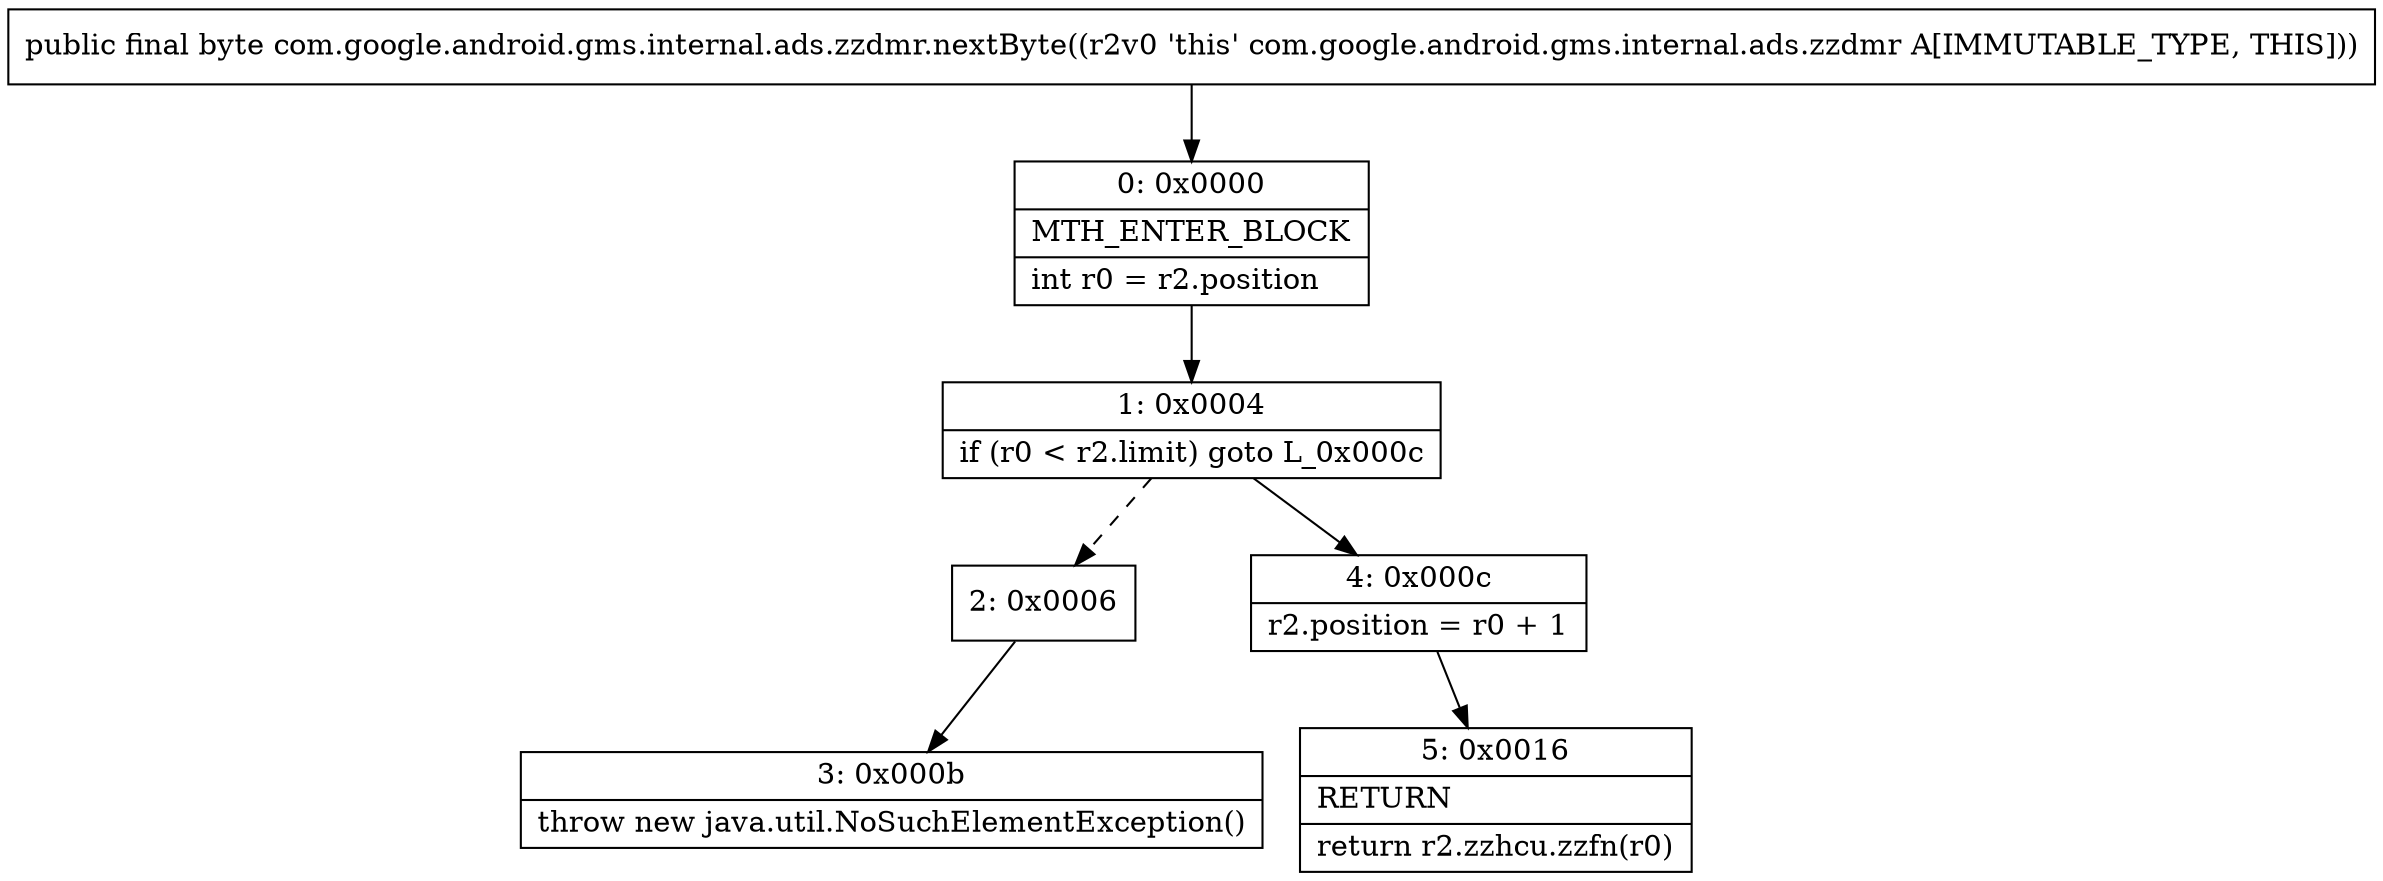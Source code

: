 digraph "CFG forcom.google.android.gms.internal.ads.zzdmr.nextByte()B" {
Node_0 [shape=record,label="{0\:\ 0x0000|MTH_ENTER_BLOCK\l|int r0 = r2.position\l}"];
Node_1 [shape=record,label="{1\:\ 0x0004|if (r0 \< r2.limit) goto L_0x000c\l}"];
Node_2 [shape=record,label="{2\:\ 0x0006}"];
Node_3 [shape=record,label="{3\:\ 0x000b|throw new java.util.NoSuchElementException()\l}"];
Node_4 [shape=record,label="{4\:\ 0x000c|r2.position = r0 + 1\l}"];
Node_5 [shape=record,label="{5\:\ 0x0016|RETURN\l|return r2.zzhcu.zzfn(r0)\l}"];
MethodNode[shape=record,label="{public final byte com.google.android.gms.internal.ads.zzdmr.nextByte((r2v0 'this' com.google.android.gms.internal.ads.zzdmr A[IMMUTABLE_TYPE, THIS])) }"];
MethodNode -> Node_0;
Node_0 -> Node_1;
Node_1 -> Node_2[style=dashed];
Node_1 -> Node_4;
Node_2 -> Node_3;
Node_4 -> Node_5;
}


